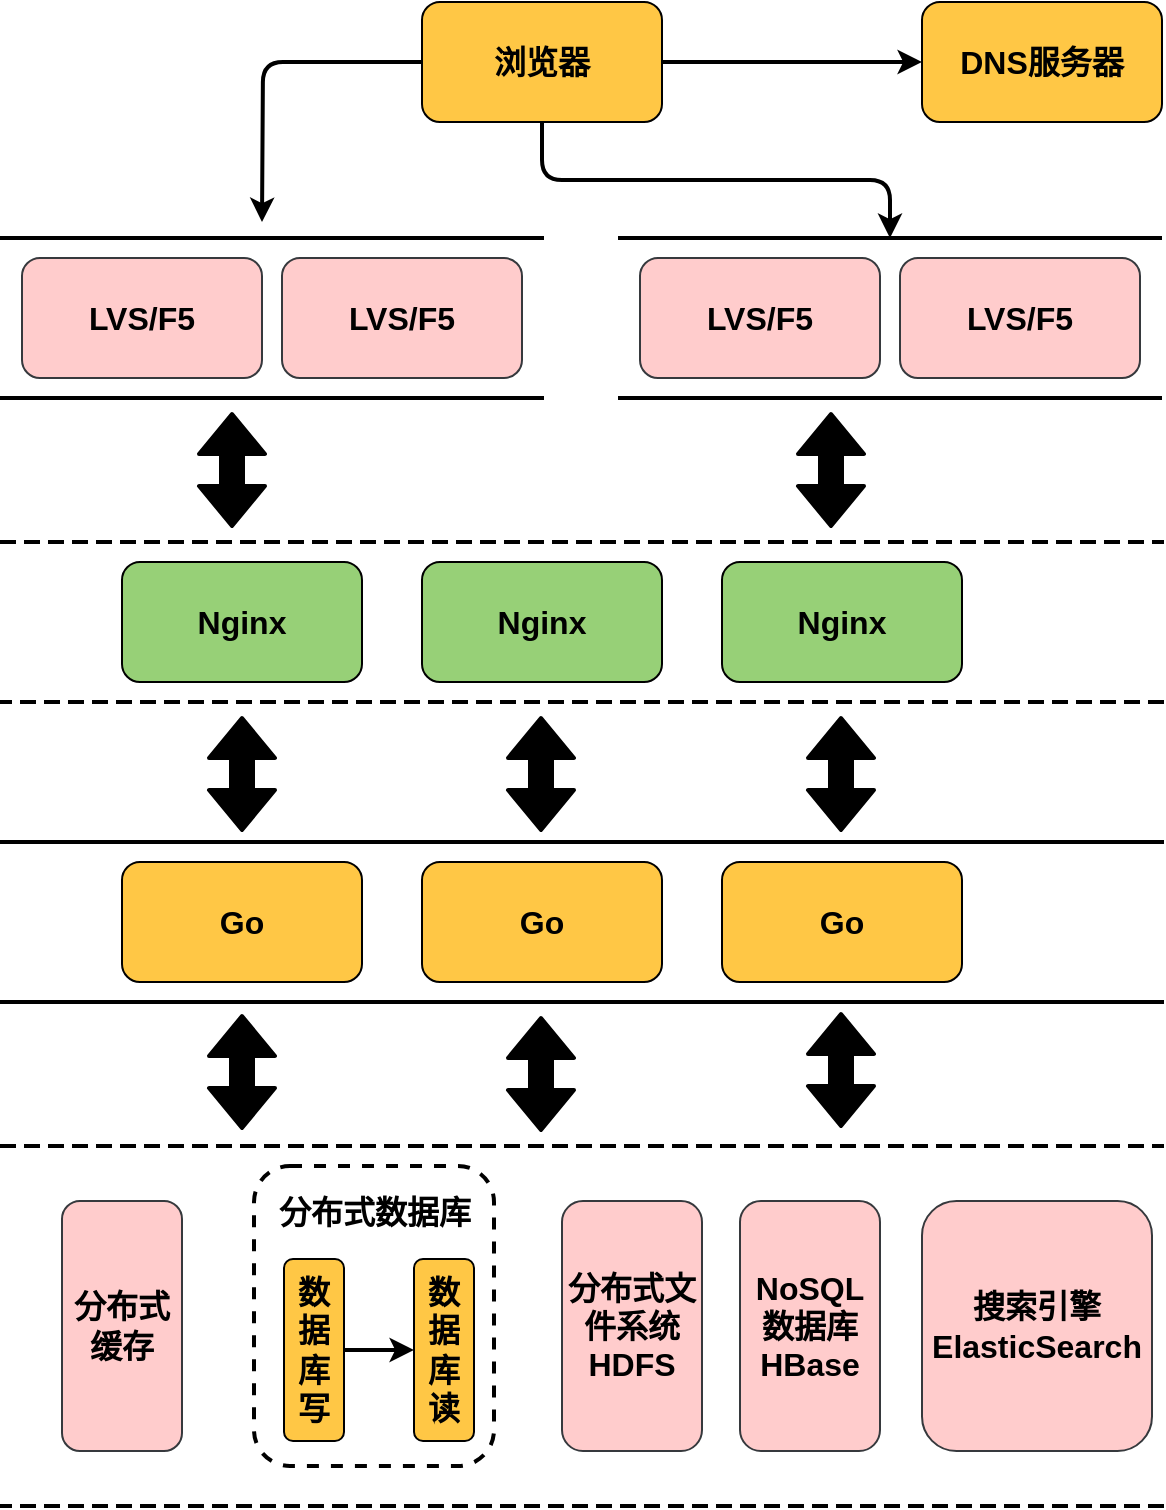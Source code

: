<mxfile version="13.9.9" type="device"><diagram id="4cAQ_PlLzAiq_EpRKos7" name="第 1 页"><mxGraphModel dx="952" dy="1813" grid="1" gridSize="10" guides="1" tooltips="1" connect="1" arrows="1" fold="1" page="1" pageScale="1" pageWidth="827" pageHeight="1169" math="0" shadow="0"><root><mxCell id="0"/><mxCell id="1" parent="0"/><mxCell id="P_lCHPdi908Ih0nO8qUU-2" value="" style="shape=partialRectangle;whiteSpace=wrap;html=1;left=0;right=0;fillColor=none;glass=0;strokeWidth=2;fontSize=16;align=center;dashed=1;" parent="1" vertex="1"><mxGeometry x="90" y="452" width="580" height="180" as="geometry"/></mxCell><mxCell id="P_lCHPdi908Ih0nO8qUU-11" value="" style="shape=partialRectangle;whiteSpace=wrap;html=1;left=0;right=0;fillColor=none;glass=0;strokeWidth=2;fontSize=16;align=center;" parent="1" vertex="1"><mxGeometry x="90" y="-2" width="270" height="80" as="geometry"/></mxCell><mxCell id="P_lCHPdi908Ih0nO8qUU-4" value="" style="shape=partialRectangle;whiteSpace=wrap;html=1;left=0;right=0;fillColor=none;glass=0;strokeWidth=2;fontSize=16;align=center;dashed=1;" parent="1" vertex="1"><mxGeometry x="90" y="150" width="580" height="80" as="geometry"/></mxCell><mxCell id="P_lCHPdi908Ih0nO8qUU-3" value="" style="shape=partialRectangle;whiteSpace=wrap;html=1;left=0;right=0;fillColor=none;glass=0;strokeWidth=2;fontSize=16;align=center;" parent="1" vertex="1"><mxGeometry x="90" y="300" width="580" height="80" as="geometry"/></mxCell><mxCell id="ZO9QVZcrpySH5noTf4zN-4" style="edgeStyle=orthogonalEdgeStyle;rounded=1;orthogonalLoop=1;jettySize=auto;html=1;shadow=0;strokeWidth=2;fillColor=#000000;fontSize=16;" edge="1" parent="1" source="wpOBpbmHBUdEh-ZBVqBf-41"><mxGeometry relative="1" as="geometry"><mxPoint x="220" y="-10" as="targetPoint"/></mxGeometry></mxCell><mxCell id="ZO9QVZcrpySH5noTf4zN-5" style="edgeStyle=orthogonalEdgeStyle;rounded=1;orthogonalLoop=1;jettySize=auto;html=1;entryX=0.5;entryY=0;entryDx=0;entryDy=0;shadow=0;strokeWidth=2;fillColor=#000000;fontSize=16;" edge="1" parent="1" source="wpOBpbmHBUdEh-ZBVqBf-41" target="ZO9QVZcrpySH5noTf4zN-1"><mxGeometry relative="1" as="geometry"/></mxCell><mxCell id="ZO9QVZcrpySH5noTf4zN-7" style="edgeStyle=orthogonalEdgeStyle;rounded=1;orthogonalLoop=1;jettySize=auto;html=1;entryX=0;entryY=0.5;entryDx=0;entryDy=0;shadow=0;strokeWidth=2;fillColor=#000000;fontSize=16;" edge="1" parent="1" source="wpOBpbmHBUdEh-ZBVqBf-41" target="ZO9QVZcrpySH5noTf4zN-6"><mxGeometry relative="1" as="geometry"/></mxCell><mxCell id="wpOBpbmHBUdEh-ZBVqBf-41" value="浏览器" style="rounded=1;whiteSpace=wrap;html=1;glass=0;gradientColor=none;fontSize=16;fillColor=#FFC745;fontStyle=1" parent="1" vertex="1"><mxGeometry x="300" y="-120" width="120" height="60" as="geometry"/></mxCell><mxCell id="wpOBpbmHBUdEh-ZBVqBf-42" value="Nginx" style="rounded=1;whiteSpace=wrap;html=1;glass=0;gradientColor=none;fontSize=16;fontStyle=1;fillColor=#97D077;" parent="1" vertex="1"><mxGeometry x="300" y="160" width="120" height="60" as="geometry"/></mxCell><mxCell id="wpOBpbmHBUdEh-ZBVqBf-43" value="Go" style="rounded=1;whiteSpace=wrap;html=1;glass=0;gradientColor=none;fontSize=16;fillColor=#FFC745;fontStyle=1" parent="1" vertex="1"><mxGeometry x="150" y="310" width="120" height="60" as="geometry"/></mxCell><mxCell id="wpOBpbmHBUdEh-ZBVqBf-44" value="Go" style="rounded=1;whiteSpace=wrap;html=1;glass=0;gradientColor=none;fontSize=16;fillColor=#FFC745;fontStyle=1" parent="1" vertex="1"><mxGeometry x="300" y="310" width="120" height="60" as="geometry"/></mxCell><mxCell id="wpOBpbmHBUdEh-ZBVqBf-45" value="Go" style="rounded=1;whiteSpace=wrap;html=1;glass=0;gradientColor=none;fontSize=16;fillColor=#FFC745;fontStyle=1;verticalAlign=middle;" parent="1" vertex="1"><mxGeometry x="450" y="310" width="120" height="60" as="geometry"/></mxCell><mxCell id="wpOBpbmHBUdEh-ZBVqBf-49" value="" style="shape=flexArrow;endArrow=classic;startArrow=classic;html=1;shadow=0;strokeWidth=2;fontSize=16;fillColor=#000000;" parent="1" edge="1"><mxGeometry width="50" height="50" relative="1" as="geometry"><mxPoint x="210" y="444" as="sourcePoint"/><mxPoint x="210" y="386" as="targetPoint"/></mxGeometry></mxCell><mxCell id="wpOBpbmHBUdEh-ZBVqBf-50" value="" style="shape=flexArrow;endArrow=classic;startArrow=classic;html=1;shadow=0;strokeWidth=2;fontSize=16;entryX=0.5;entryY=1;entryDx=0;entryDy=0;fillColor=#000000;" parent="1" edge="1"><mxGeometry width="50" height="50" relative="1" as="geometry"><mxPoint x="359.5" y="445" as="sourcePoint"/><mxPoint x="359.5" y="387" as="targetPoint"/></mxGeometry></mxCell><mxCell id="wpOBpbmHBUdEh-ZBVqBf-51" value="" style="shape=flexArrow;endArrow=classic;startArrow=classic;html=1;shadow=0;strokeWidth=2;fontSize=16;entryX=0.5;entryY=1;entryDx=0;entryDy=0;fillColor=#000000;" parent="1" edge="1"><mxGeometry width="50" height="50" relative="1" as="geometry"><mxPoint x="509.5" y="443" as="sourcePoint"/><mxPoint x="509.5" y="385" as="targetPoint"/></mxGeometry></mxCell><mxCell id="wpOBpbmHBUdEh-ZBVqBf-59" value="分布式缓存" style="rounded=1;whiteSpace=wrap;html=1;glass=0;fontSize=16;fillColor=#ffcccc;fontStyle=1;strokeColor=#36393d;" parent="1" vertex="1"><mxGeometry x="120" y="479.5" width="60" height="125" as="geometry"/></mxCell><mxCell id="wpOBpbmHBUdEh-ZBVqBf-60" value="" style="rounded=1;whiteSpace=wrap;html=1;glass=0;gradientColor=none;fontSize=16;fillColor=none;dashed=1;strokeWidth=2;" parent="1" vertex="1"><mxGeometry x="216" y="462" width="120" height="150" as="geometry"/></mxCell><mxCell id="wpOBpbmHBUdEh-ZBVqBf-64" value="" style="edgeStyle=orthogonalEdgeStyle;rounded=1;orthogonalLoop=1;jettySize=auto;html=1;shadow=0;strokeWidth=2;fillColor=#000000;fontSize=16;" parent="1" source="wpOBpbmHBUdEh-ZBVqBf-61" target="wpOBpbmHBUdEh-ZBVqBf-63" edge="1"><mxGeometry relative="1" as="geometry"/></mxCell><mxCell id="wpOBpbmHBUdEh-ZBVqBf-61" value="数据库写" style="rounded=1;whiteSpace=wrap;html=1;glass=0;gradientColor=none;fontSize=16;fillColor=#FFC745;fontStyle=1" parent="1" vertex="1"><mxGeometry x="231" y="508.5" width="30" height="91" as="geometry"/></mxCell><mxCell id="wpOBpbmHBUdEh-ZBVqBf-62" value="分布式数据库" style="text;html=1;align=center;verticalAlign=middle;resizable=0;points=[];autosize=1;fontSize=16;fontStyle=1" parent="1" vertex="1"><mxGeometry x="221" y="474.5" width="110" height="20" as="geometry"/></mxCell><mxCell id="wpOBpbmHBUdEh-ZBVqBf-63" value="数据库读" style="rounded=1;whiteSpace=wrap;html=1;glass=0;gradientColor=none;fontSize=16;fillColor=#FFC745;fontStyle=1" parent="1" vertex="1"><mxGeometry x="296" y="508.5" width="30" height="91" as="geometry"/></mxCell><mxCell id="P_lCHPdi908Ih0nO8qUU-6" value="" style="shape=flexArrow;endArrow=classic;startArrow=classic;html=1;shadow=0;strokeWidth=2;fontSize=16;fillColor=#000000;" parent="1" edge="1"><mxGeometry width="50" height="50" relative="1" as="geometry"><mxPoint x="210" y="295" as="sourcePoint"/><mxPoint x="210" y="237" as="targetPoint"/></mxGeometry></mxCell><mxCell id="P_lCHPdi908Ih0nO8qUU-7" value="" style="shape=flexArrow;endArrow=classic;startArrow=classic;html=1;shadow=0;strokeWidth=2;fontSize=16;entryX=0.5;entryY=1;entryDx=0;entryDy=0;fillColor=#000000;" parent="1" edge="1"><mxGeometry width="50" height="50" relative="1" as="geometry"><mxPoint x="359.5" y="295" as="sourcePoint"/><mxPoint x="359.5" y="237" as="targetPoint"/></mxGeometry></mxCell><mxCell id="P_lCHPdi908Ih0nO8qUU-8" value="" style="shape=flexArrow;endArrow=classic;startArrow=classic;html=1;shadow=0;strokeWidth=2;fontSize=16;entryX=0.5;entryY=1;entryDx=0;entryDy=0;fillColor=#000000;" parent="1" edge="1"><mxGeometry width="50" height="50" relative="1" as="geometry"><mxPoint x="509.5" y="295" as="sourcePoint"/><mxPoint x="509.5" y="237" as="targetPoint"/></mxGeometry></mxCell><mxCell id="P_lCHPdi908Ih0nO8qUU-9" value="Nginx" style="rounded=1;whiteSpace=wrap;html=1;glass=0;gradientColor=none;fontSize=16;fontStyle=1;fillColor=#97D077;" parent="1" vertex="1"><mxGeometry x="150" y="160" width="120" height="60" as="geometry"/></mxCell><mxCell id="P_lCHPdi908Ih0nO8qUU-10" value="Nginx" style="rounded=1;whiteSpace=wrap;html=1;glass=0;gradientColor=none;fontSize=16;fontStyle=1;fillColor=#97D077;" parent="1" vertex="1"><mxGeometry x="450" y="160" width="120" height="60" as="geometry"/></mxCell><mxCell id="P_lCHPdi908Ih0nO8qUU-12" value="LVS/F5" style="rounded=1;whiteSpace=wrap;html=1;glass=0;fontSize=16;fontStyle=1;fillColor=#ffcccc;strokeColor=#36393d;" parent="1" vertex="1"><mxGeometry x="230" y="8" width="120" height="60" as="geometry"/></mxCell><mxCell id="P_lCHPdi908Ih0nO8qUU-13" value="LVS/F5" style="rounded=1;whiteSpace=wrap;html=1;glass=0;fontSize=16;fontStyle=1;fillColor=#ffcccc;strokeColor=#36393d;" parent="1" vertex="1"><mxGeometry x="100" y="8" width="120" height="60" as="geometry"/></mxCell><mxCell id="P_lCHPdi908Ih0nO8qUU-15" value="" style="shape=flexArrow;endArrow=classic;startArrow=classic;html=1;shadow=0;strokeWidth=2;fontSize=16;fillColor=#000000;" parent="1" edge="1"><mxGeometry width="50" height="50" relative="1" as="geometry"><mxPoint x="205" y="143" as="sourcePoint"/><mxPoint x="205" y="85" as="targetPoint"/></mxGeometry></mxCell><mxCell id="P_lCHPdi908Ih0nO8qUU-17" value="" style="shape=flexArrow;endArrow=classic;startArrow=classic;html=1;shadow=0;strokeWidth=2;fontSize=16;entryX=0.5;entryY=1;entryDx=0;entryDy=0;fillColor=#000000;" parent="1" edge="1"><mxGeometry width="50" height="50" relative="1" as="geometry"><mxPoint x="504.5" y="143" as="sourcePoint"/><mxPoint x="504.5" y="85" as="targetPoint"/></mxGeometry></mxCell><mxCell id="ZO9QVZcrpySH5noTf4zN-1" value="" style="shape=partialRectangle;whiteSpace=wrap;html=1;left=0;right=0;fillColor=none;glass=0;strokeWidth=2;fontSize=16;align=center;" vertex="1" parent="1"><mxGeometry x="399" y="-2" width="270" height="80" as="geometry"/></mxCell><mxCell id="ZO9QVZcrpySH5noTf4zN-2" value="LVS/F5" style="rounded=1;whiteSpace=wrap;html=1;glass=0;fontSize=16;fontStyle=1;fillColor=#ffcccc;strokeColor=#36393d;" vertex="1" parent="1"><mxGeometry x="539" y="8" width="120" height="60" as="geometry"/></mxCell><mxCell id="ZO9QVZcrpySH5noTf4zN-3" value="LVS/F5" style="rounded=1;whiteSpace=wrap;html=1;glass=0;fontSize=16;fontStyle=1;fillColor=#ffcccc;strokeColor=#36393d;" vertex="1" parent="1"><mxGeometry x="409" y="8" width="120" height="60" as="geometry"/></mxCell><mxCell id="ZO9QVZcrpySH5noTf4zN-6" value="DNS服务器" style="rounded=1;whiteSpace=wrap;html=1;glass=0;gradientColor=none;fontSize=16;fillColor=#FFC745;fontStyle=1" vertex="1" parent="1"><mxGeometry x="550" y="-120" width="120" height="60" as="geometry"/></mxCell><mxCell id="ZO9QVZcrpySH5noTf4zN-9" value="分布式文件系统HDFS" style="rounded=1;whiteSpace=wrap;html=1;glass=0;fontSize=16;fillColor=#ffcccc;fontStyle=1;strokeColor=#36393d;" vertex="1" parent="1"><mxGeometry x="370" y="479.5" width="70" height="125" as="geometry"/></mxCell><mxCell id="ZO9QVZcrpySH5noTf4zN-11" value="NoSQL数据库&lt;br&gt;HBase" style="rounded=1;whiteSpace=wrap;html=1;glass=0;fontSize=16;fillColor=#ffcccc;fontStyle=1;strokeColor=#36393d;" vertex="1" parent="1"><mxGeometry x="459" y="479.5" width="70" height="125" as="geometry"/></mxCell><mxCell id="ZO9QVZcrpySH5noTf4zN-12" value="搜索引擎ElasticSearch" style="rounded=1;whiteSpace=wrap;html=1;glass=0;fontSize=16;fillColor=#ffcccc;fontStyle=1;strokeColor=#36393d;" vertex="1" parent="1"><mxGeometry x="550" y="479.5" width="115" height="125" as="geometry"/></mxCell></root></mxGraphModel></diagram></mxfile>